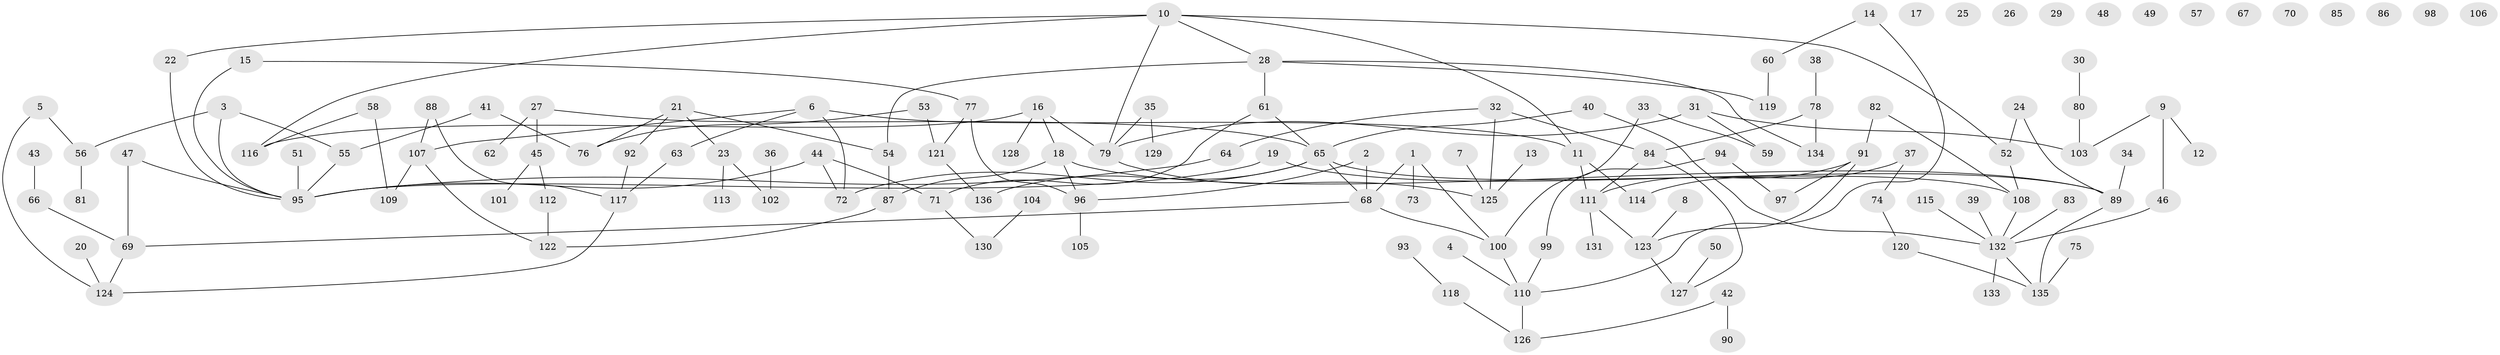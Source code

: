 // Generated by graph-tools (version 1.1) at 2025/00/03/09/25 03:00:41]
// undirected, 136 vertices, 158 edges
graph export_dot {
graph [start="1"]
  node [color=gray90,style=filled];
  1;
  2;
  3;
  4;
  5;
  6;
  7;
  8;
  9;
  10;
  11;
  12;
  13;
  14;
  15;
  16;
  17;
  18;
  19;
  20;
  21;
  22;
  23;
  24;
  25;
  26;
  27;
  28;
  29;
  30;
  31;
  32;
  33;
  34;
  35;
  36;
  37;
  38;
  39;
  40;
  41;
  42;
  43;
  44;
  45;
  46;
  47;
  48;
  49;
  50;
  51;
  52;
  53;
  54;
  55;
  56;
  57;
  58;
  59;
  60;
  61;
  62;
  63;
  64;
  65;
  66;
  67;
  68;
  69;
  70;
  71;
  72;
  73;
  74;
  75;
  76;
  77;
  78;
  79;
  80;
  81;
  82;
  83;
  84;
  85;
  86;
  87;
  88;
  89;
  90;
  91;
  92;
  93;
  94;
  95;
  96;
  97;
  98;
  99;
  100;
  101;
  102;
  103;
  104;
  105;
  106;
  107;
  108;
  109;
  110;
  111;
  112;
  113;
  114;
  115;
  116;
  117;
  118;
  119;
  120;
  121;
  122;
  123;
  124;
  125;
  126;
  127;
  128;
  129;
  130;
  131;
  132;
  133;
  134;
  135;
  136;
  1 -- 68;
  1 -- 73;
  1 -- 100;
  2 -- 68;
  2 -- 96;
  3 -- 55;
  3 -- 56;
  3 -- 95;
  4 -- 110;
  5 -- 56;
  5 -- 124;
  6 -- 11;
  6 -- 63;
  6 -- 72;
  6 -- 107;
  7 -- 125;
  8 -- 123;
  9 -- 12;
  9 -- 46;
  9 -- 103;
  10 -- 11;
  10 -- 22;
  10 -- 28;
  10 -- 52;
  10 -- 79;
  10 -- 116;
  11 -- 111;
  11 -- 114;
  13 -- 125;
  14 -- 60;
  14 -- 110;
  15 -- 77;
  15 -- 95;
  16 -- 18;
  16 -- 79;
  16 -- 116;
  16 -- 128;
  18 -- 87;
  18 -- 89;
  18 -- 96;
  19 -- 89;
  19 -- 95;
  20 -- 124;
  21 -- 23;
  21 -- 54;
  21 -- 76;
  21 -- 92;
  22 -- 95;
  23 -- 102;
  23 -- 113;
  24 -- 52;
  24 -- 89;
  27 -- 45;
  27 -- 62;
  27 -- 65;
  28 -- 54;
  28 -- 61;
  28 -- 119;
  28 -- 134;
  30 -- 80;
  31 -- 59;
  31 -- 79;
  31 -- 103;
  32 -- 64;
  32 -- 84;
  32 -- 125;
  33 -- 59;
  33 -- 100;
  34 -- 89;
  35 -- 79;
  35 -- 129;
  36 -- 102;
  37 -- 74;
  37 -- 114;
  38 -- 78;
  39 -- 132;
  40 -- 65;
  40 -- 132;
  41 -- 55;
  41 -- 76;
  42 -- 90;
  42 -- 126;
  43 -- 66;
  44 -- 71;
  44 -- 72;
  44 -- 95;
  45 -- 101;
  45 -- 112;
  46 -- 132;
  47 -- 69;
  47 -- 95;
  50 -- 127;
  51 -- 95;
  52 -- 108;
  53 -- 76;
  53 -- 121;
  54 -- 87;
  55 -- 95;
  56 -- 81;
  58 -- 109;
  58 -- 116;
  60 -- 119;
  61 -- 65;
  61 -- 71;
  63 -- 117;
  64 -- 95;
  65 -- 68;
  65 -- 72;
  65 -- 108;
  65 -- 136;
  66 -- 69;
  68 -- 69;
  68 -- 100;
  69 -- 124;
  71 -- 130;
  74 -- 120;
  75 -- 135;
  77 -- 96;
  77 -- 121;
  78 -- 84;
  78 -- 134;
  79 -- 125;
  80 -- 103;
  82 -- 91;
  82 -- 108;
  83 -- 132;
  84 -- 111;
  84 -- 127;
  87 -- 122;
  88 -- 107;
  88 -- 117;
  89 -- 135;
  91 -- 97;
  91 -- 111;
  91 -- 123;
  92 -- 117;
  93 -- 118;
  94 -- 97;
  94 -- 99;
  96 -- 105;
  99 -- 110;
  100 -- 110;
  104 -- 130;
  107 -- 109;
  107 -- 122;
  108 -- 132;
  110 -- 126;
  111 -- 123;
  111 -- 131;
  112 -- 122;
  115 -- 132;
  117 -- 124;
  118 -- 126;
  120 -- 135;
  121 -- 136;
  123 -- 127;
  132 -- 133;
  132 -- 135;
}
